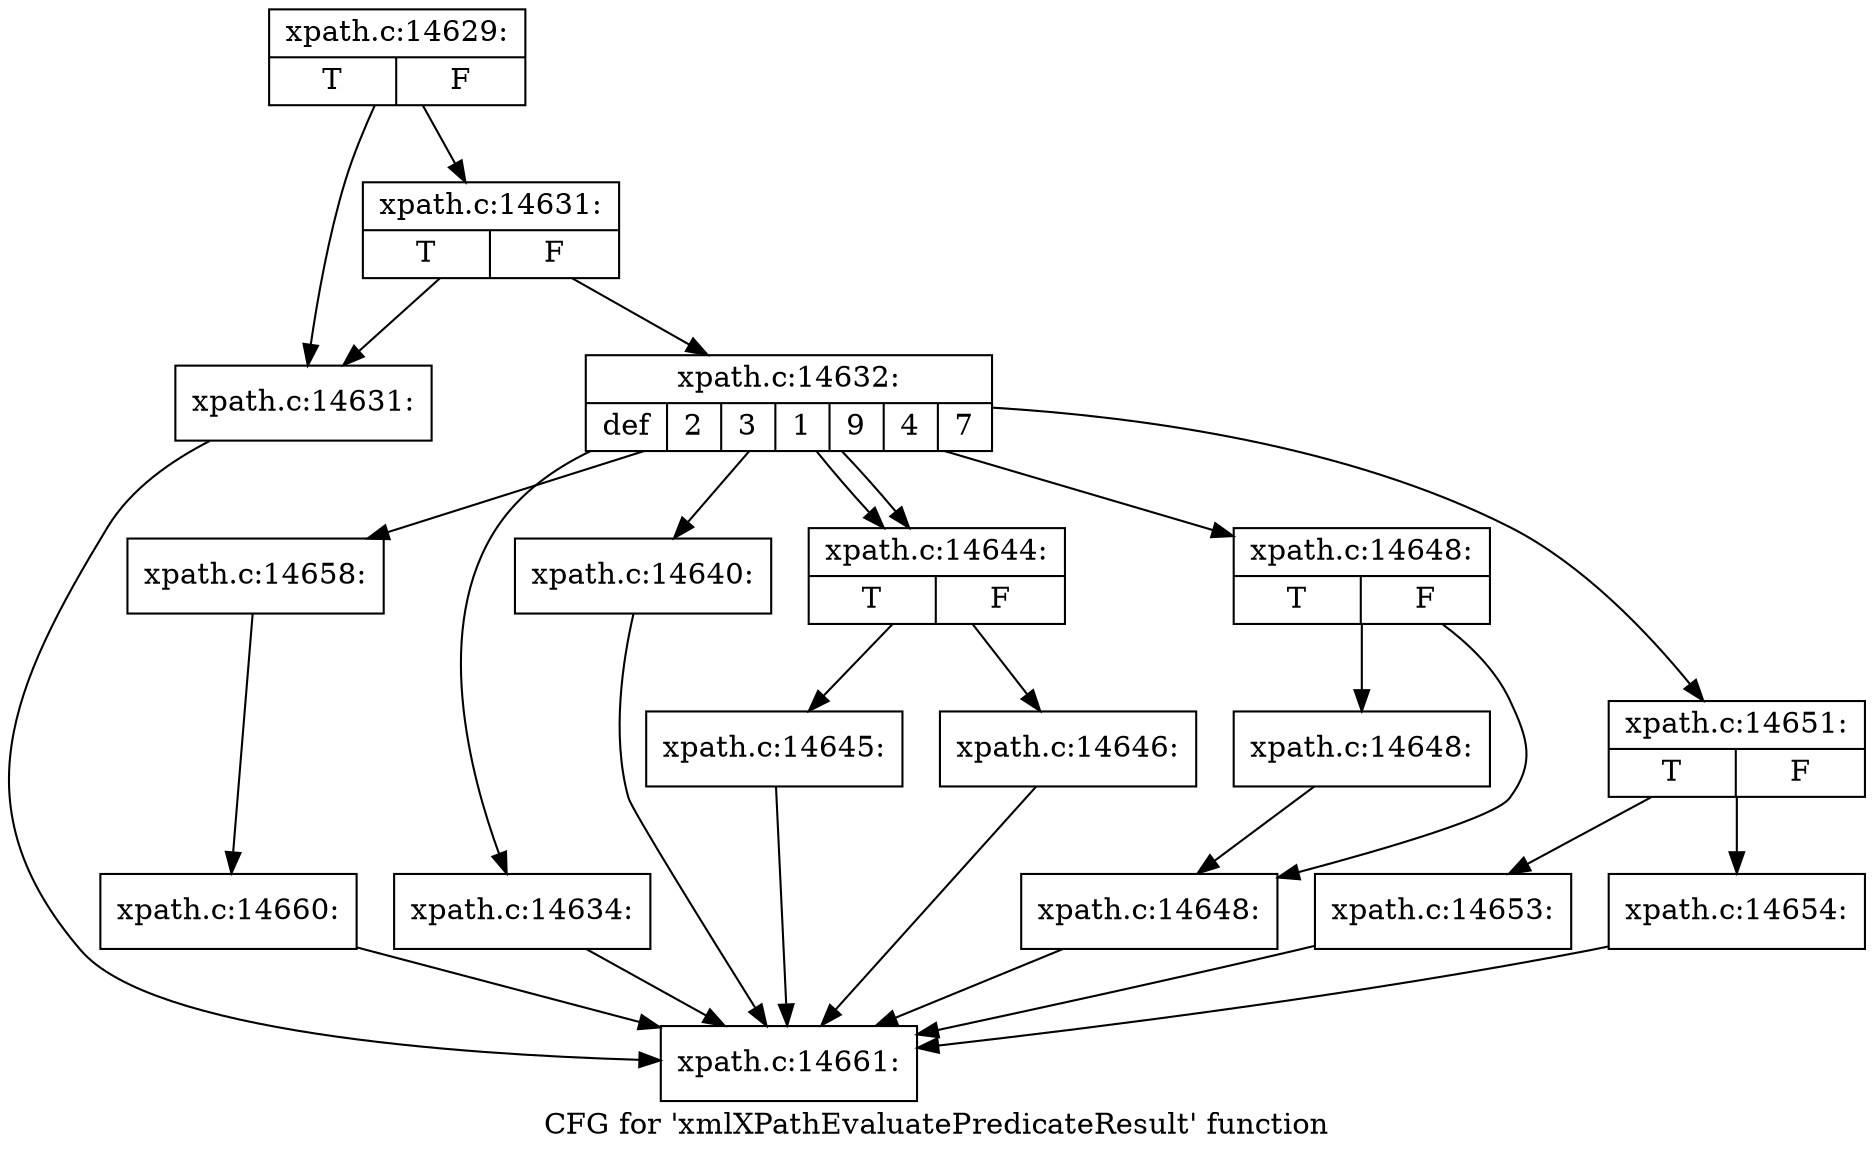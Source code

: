 digraph "CFG for 'xmlXPathEvaluatePredicateResult' function" {
	label="CFG for 'xmlXPathEvaluatePredicateResult' function";

	Node0x4c5fc50 [shape=record,label="{xpath.c:14629:|{<s0>T|<s1>F}}"];
	Node0x4c5fc50 -> Node0x4c2b8d0;
	Node0x4c5fc50 -> Node0x4c2b970;
	Node0x4c2b970 [shape=record,label="{xpath.c:14631:|{<s0>T|<s1>F}}"];
	Node0x4c2b970 -> Node0x4c2b8d0;
	Node0x4c2b970 -> Node0x4c2b920;
	Node0x4c2b8d0 [shape=record,label="{xpath.c:14631:}"];
	Node0x4c2b8d0 -> Node0x4c2bb20;
	Node0x4c2b920 [shape=record,label="{xpath.c:14632:|{<s0>def|<s1>2|<s2>3|<s3>1|<s4>9|<s5>4|<s6>7}}"];
	Node0x4c2b920 -> Node0x4c60f10;
	Node0x4c2b920 -> Node0x4c61210;
	Node0x4c2b920 -> Node0x4c61560;
	Node0x4c2b920 -> Node0x4c61d10;
	Node0x4c2b920 -> Node0x4c61d10;
	Node0x4c2b920 -> Node0x4c628e0;
	Node0x4c2b920 -> Node0x4c63430;
	Node0x4c61210 [shape=record,label="{xpath.c:14634:}"];
	Node0x4c61210 -> Node0x4c2bb20;
	Node0x4c61560 [shape=record,label="{xpath.c:14640:}"];
	Node0x4c61560 -> Node0x4c2bb20;
	Node0x4c61d10 [shape=record,label="{xpath.c:14644:|{<s0>T|<s1>F}}"];
	Node0x4c61d10 -> Node0x4c61e00;
	Node0x4c61d10 -> Node0x4c61e50;
	Node0x4c61e00 [shape=record,label="{xpath.c:14645:}"];
	Node0x4c61e00 -> Node0x4c2bb20;
	Node0x4c61e50 [shape=record,label="{xpath.c:14646:}"];
	Node0x4c61e50 -> Node0x4c2bb20;
	Node0x4c628e0 [shape=record,label="{xpath.c:14648:|{<s0>T|<s1>F}}"];
	Node0x4c628e0 -> Node0x4c62a10;
	Node0x4c628e0 -> Node0x4c629c0;
	Node0x4c62a10 [shape=record,label="{xpath.c:14648:}"];
	Node0x4c62a10 -> Node0x4c629c0;
	Node0x4c629c0 [shape=record,label="{xpath.c:14648:}"];
	Node0x4c629c0 -> Node0x4c2bb20;
	Node0x4c63430 [shape=record,label="{xpath.c:14651:|{<s0>T|<s1>F}}"];
	Node0x4c63430 -> Node0x4c63a90;
	Node0x4c63430 -> Node0x4c63ae0;
	Node0x4c63a90 [shape=record,label="{xpath.c:14653:}"];
	Node0x4c63a90 -> Node0x4c2bb20;
	Node0x4c63ae0 [shape=record,label="{xpath.c:14654:}"];
	Node0x4c63ae0 -> Node0x4c2bb20;
	Node0x4c60f10 [shape=record,label="{xpath.c:14658:}"];
	Node0x4c60f10 -> Node0x4c60d00;
	Node0x4c60d00 [shape=record,label="{xpath.c:14660:}"];
	Node0x4c60d00 -> Node0x4c2bb20;
	Node0x4c2bb20 [shape=record,label="{xpath.c:14661:}"];
}
